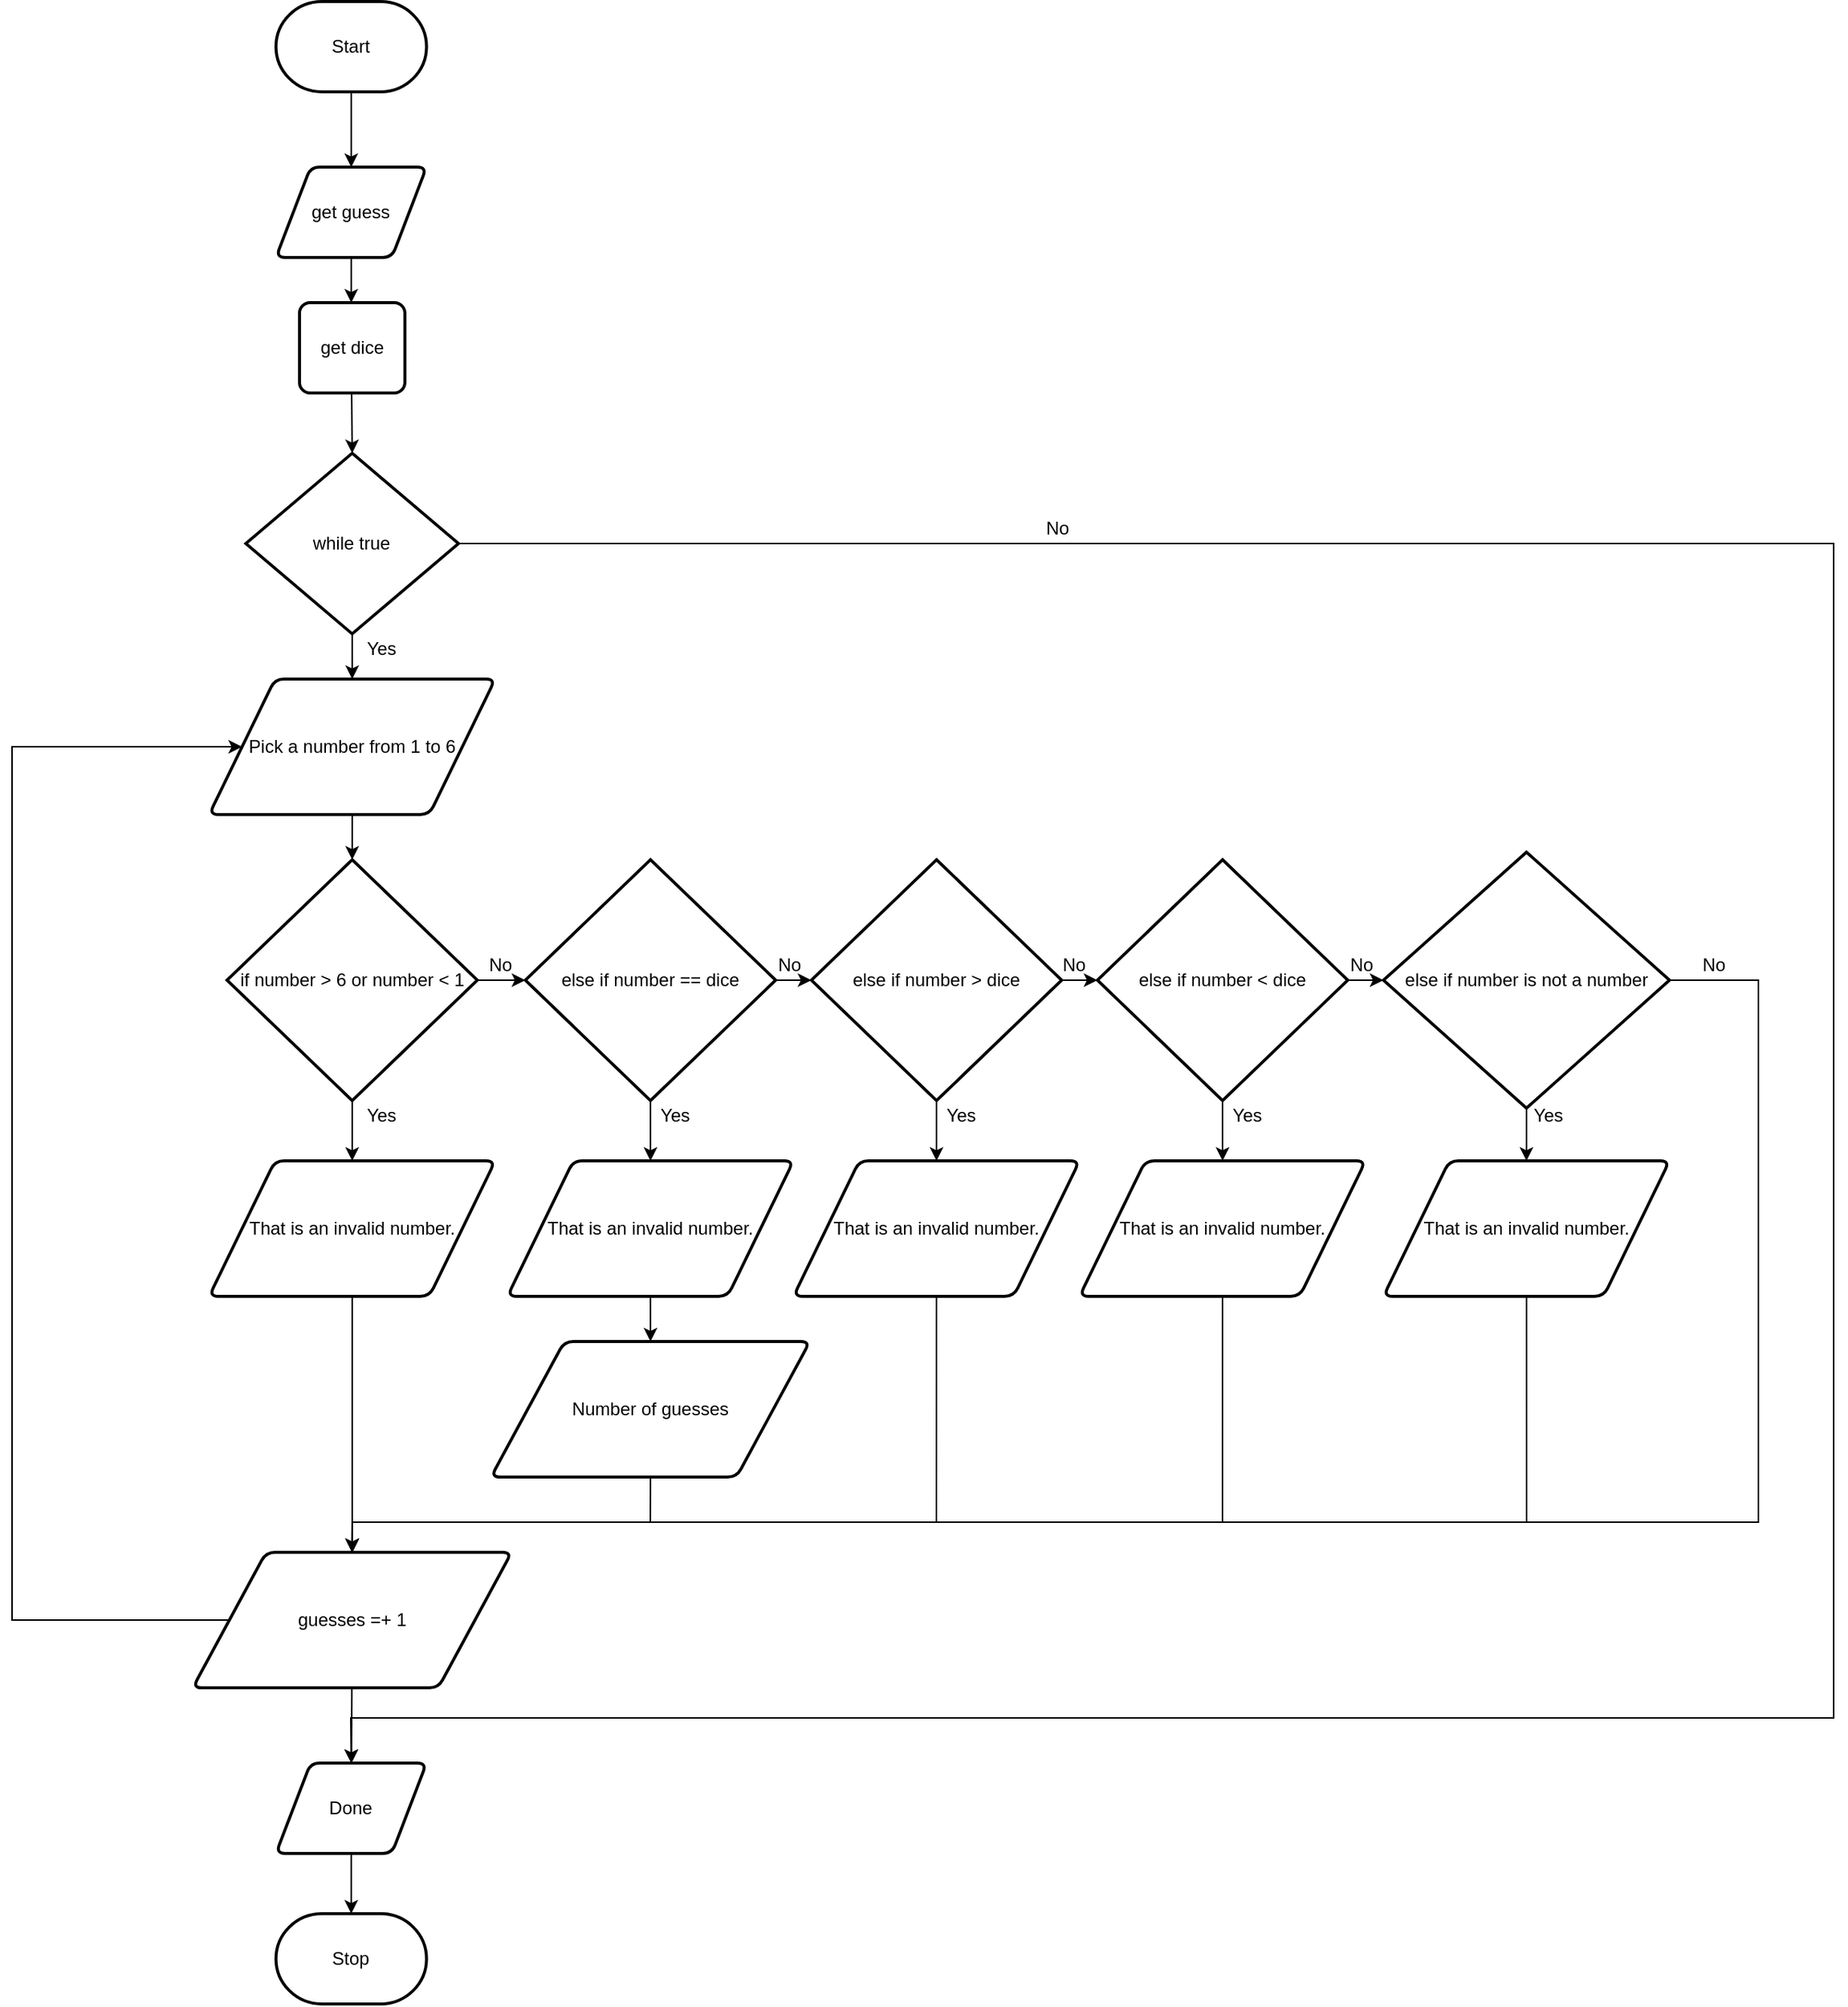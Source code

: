 <mxfile>
    <diagram id="XFeUj8sELu0SxBKYJ9N4" name="Page-1">
        <mxGraphModel dx="1082" dy="1849" grid="1" gridSize="10" guides="1" tooltips="1" connect="1" arrows="1" fold="1" page="1" pageScale="1" pageWidth="850" pageHeight="1100" math="0" shadow="0">
            <root>
                <mxCell id="0"/>
                <mxCell id="1" parent="0"/>
                <mxCell id="152" value="" style="edgeStyle=none;html=1;" parent="1" source="3" target="117" edge="1">
                    <mxGeometry relative="1" as="geometry"/>
                </mxCell>
                <mxCell id="3" value="Start" style="strokeWidth=2;html=1;shape=mxgraph.flowchart.terminator;whiteSpace=wrap;" parent="1" vertex="1">
                    <mxGeometry x="335.31" y="-30" width="100" height="60" as="geometry"/>
                </mxCell>
                <mxCell id="154" value="" style="edgeStyle=none;html=1;" parent="1" source="117" edge="1">
                    <mxGeometry relative="1" as="geometry">
                        <mxPoint x="385.31" y="170" as="targetPoint"/>
                    </mxGeometry>
                </mxCell>
                <mxCell id="117" value="get guess" style="shape=parallelogram;html=1;strokeWidth=2;perimeter=parallelogramPerimeter;whiteSpace=wrap;rounded=1;arcSize=12;size=0.23;" parent="1" vertex="1">
                    <mxGeometry x="335.31" y="80" width="100" height="60" as="geometry"/>
                </mxCell>
                <mxCell id="118" style="edgeStyle=none;html=1;entryX=0.5;entryY=0;entryDx=0;entryDy=0;entryPerimeter=0;" parent="1" target="124" edge="1">
                    <mxGeometry relative="1" as="geometry">
                        <mxPoint x="385.578" y="230" as="sourcePoint"/>
                    </mxGeometry>
                </mxCell>
                <mxCell id="120" value="" style="edgeStyle=none;rounded=0;html=1;fontFamily=Helvetica;fontSize=12;fontColor=#F0F0F0;startArrow=none;" parent="1" edge="1">
                    <mxGeometry relative="1" as="geometry">
                        <mxPoint x="901.57" y="541.5" as="sourcePoint"/>
                        <mxPoint x="901.57" y="541.5" as="targetPoint"/>
                    </mxGeometry>
                </mxCell>
                <mxCell id="121" value="Yes" style="text;html=1;resizable=0;autosize=1;align=center;verticalAlign=middle;points=[];fillColor=none;strokeColor=none;rounded=0;" parent="1" vertex="1">
                    <mxGeometry x="385" y="390" width="40" height="20" as="geometry"/>
                </mxCell>
                <mxCell id="122" value="" style="edgeStyle=none;rounded=0;html=1;fontFamily=Helvetica;fontSize=12;fontColor=#F0F0F0;endArrow=none;" parent="1" edge="1">
                    <mxGeometry relative="1" as="geometry">
                        <mxPoint x="871.57" y="541.5" as="sourcePoint"/>
                        <mxPoint x="871.57" y="541.5" as="targetPoint"/>
                    </mxGeometry>
                </mxCell>
                <mxCell id="123" value="" style="edgeStyle=none;html=1;" parent="1" source="124" target="128" edge="1">
                    <mxGeometry relative="1" as="geometry"/>
                </mxCell>
                <mxCell id="164" style="edgeStyle=none;rounded=0;html=1;entryX=0.5;entryY=0;entryDx=0;entryDy=0;" parent="1" source="124" target="160" edge="1">
                    <mxGeometry relative="1" as="geometry">
                        <Array as="points">
                            <mxPoint x="1370" y="330"/>
                            <mxPoint x="1370" y="1110"/>
                            <mxPoint x="385" y="1110"/>
                        </Array>
                    </mxGeometry>
                </mxCell>
                <mxCell id="124" value="&lt;span id=&quot;docs-internal-guid-6195adaa-7fff-0db7-8f2a-d677f404ffa1&quot;&gt;&lt;span style=&quot;background-color: transparent ; vertical-align: baseline&quot;&gt;while true&lt;/span&gt;&lt;/span&gt;" style="strokeWidth=2;html=1;shape=mxgraph.flowchart.decision;whiteSpace=wrap;" parent="1" vertex="1">
                    <mxGeometry x="315.31" y="270" width="141.25" height="120" as="geometry"/>
                </mxCell>
                <mxCell id="125" value="" style="edgeStyle=none;rounded=0;html=1;endArrow=none;" parent="1" edge="1">
                    <mxGeometry relative="1" as="geometry">
                        <mxPoint x="741.57" y="801.667" as="sourcePoint"/>
                        <mxPoint x="741.57" y="801.667" as="targetPoint"/>
                    </mxGeometry>
                </mxCell>
                <mxCell id="126" value="No" style="text;html=1;resizable=0;autosize=1;align=center;verticalAlign=middle;points=[];fillColor=none;strokeColor=none;rounded=0;" parent="1" vertex="1">
                    <mxGeometry x="839.07" y="310" width="30" height="20" as="geometry"/>
                </mxCell>
                <mxCell id="127" value="" style="edgeStyle=none;html=1;" parent="1" source="128" target="131" edge="1">
                    <mxGeometry relative="1" as="geometry"/>
                </mxCell>
                <mxCell id="128" value="Pick a number from 1 to 6" style="shape=parallelogram;html=1;strokeWidth=2;perimeter=parallelogramPerimeter;whiteSpace=wrap;rounded=1;arcSize=12;size=0.23;" parent="1" vertex="1">
                    <mxGeometry x="290.94" y="420" width="190" height="90" as="geometry"/>
                </mxCell>
                <mxCell id="130" value="" style="edgeStyle=none;html=1;" parent="1" source="131" target="136" edge="1">
                    <mxGeometry relative="1" as="geometry"/>
                </mxCell>
                <mxCell id="175" style="edgeStyle=none;html=1;entryX=0.5;entryY=0;entryDx=0;entryDy=0;" parent="1" source="131" target="133" edge="1">
                    <mxGeometry relative="1" as="geometry"/>
                </mxCell>
                <mxCell id="131" value="&lt;span id=&quot;docs-internal-guid-6195adaa-7fff-0db7-8f2a-d677f404ffa1&quot;&gt;&lt;span style=&quot;background-color: transparent ; vertical-align: baseline&quot;&gt;if number &amp;gt; 6 or number &amp;lt; 1&lt;/span&gt;&lt;/span&gt;" style="strokeWidth=2;html=1;shape=mxgraph.flowchart.decision;whiteSpace=wrap;" parent="1" vertex="1">
                    <mxGeometry x="302.81" y="540" width="166.26" height="160" as="geometry"/>
                </mxCell>
                <mxCell id="132" style="edgeStyle=none;html=1;entryX=0.5;entryY=0;entryDx=0;entryDy=0;" parent="1" source="133" target="151" edge="1">
                    <mxGeometry relative="1" as="geometry"/>
                </mxCell>
                <mxCell id="133" value="That is an invalid number." style="shape=parallelogram;html=1;strokeWidth=2;perimeter=parallelogramPerimeter;whiteSpace=wrap;rounded=1;arcSize=12;size=0.23;" parent="1" vertex="1">
                    <mxGeometry x="290.94" y="740" width="190" height="90" as="geometry"/>
                </mxCell>
                <mxCell id="134" value="" style="edgeStyle=none;html=1;" parent="1" source="136" target="139" edge="1">
                    <mxGeometry relative="1" as="geometry"/>
                </mxCell>
                <mxCell id="135" style="edgeStyle=none;html=1;" parent="1" source="136" edge="1">
                    <mxGeometry relative="1" as="geometry">
                        <mxPoint x="584.07" y="740" as="targetPoint"/>
                    </mxGeometry>
                </mxCell>
                <mxCell id="136" value="else if number == dice" style="strokeWidth=2;html=1;shape=mxgraph.flowchart.decision;whiteSpace=wrap;" parent="1" vertex="1">
                    <mxGeometry x="500.94" y="540" width="166.26" height="160" as="geometry"/>
                </mxCell>
                <mxCell id="137" value="" style="edgeStyle=none;html=1;" parent="1" source="139" target="142" edge="1">
                    <mxGeometry relative="1" as="geometry"/>
                </mxCell>
                <mxCell id="138" value="" style="edgeStyle=none;html=1;" parent="1" source="139" target="147" edge="1">
                    <mxGeometry relative="1" as="geometry"/>
                </mxCell>
                <mxCell id="139" value="&lt;span id=&quot;docs-internal-guid-6195adaa-7fff-0db7-8f2a-d677f404ffa1&quot;&gt;&lt;span style=&quot;background-color: transparent ; vertical-align: baseline&quot;&gt;else if number &amp;gt; dice&lt;/span&gt;&lt;/span&gt;" style="strokeWidth=2;html=1;shape=mxgraph.flowchart.decision;whiteSpace=wrap;" parent="1" vertex="1">
                    <mxGeometry x="690.94" y="540" width="166.26" height="160" as="geometry"/>
                </mxCell>
                <mxCell id="140" value="" style="edgeStyle=none;html=1;" parent="1" source="142" target="144" edge="1">
                    <mxGeometry relative="1" as="geometry"/>
                </mxCell>
                <mxCell id="141" value="" style="edgeStyle=none;html=1;" parent="1" source="142" target="148" edge="1">
                    <mxGeometry relative="1" as="geometry"/>
                </mxCell>
                <mxCell id="142" value="&lt;span id=&quot;docs-internal-guid-6195adaa-7fff-0db7-8f2a-d677f404ffa1&quot;&gt;&lt;span style=&quot;background-color: transparent ; vertical-align: baseline&quot;&gt;else if number &amp;lt; dice&lt;/span&gt;&lt;/span&gt;" style="strokeWidth=2;html=1;shape=mxgraph.flowchart.decision;whiteSpace=wrap;" parent="1" vertex="1">
                    <mxGeometry x="880.94" y="540" width="166.26" height="160" as="geometry"/>
                </mxCell>
                <mxCell id="143" value="" style="edgeStyle=none;html=1;" parent="1" source="144" target="149" edge="1">
                    <mxGeometry relative="1" as="geometry"/>
                </mxCell>
                <mxCell id="178" style="edgeStyle=none;html=1;entryX=0.5;entryY=0;entryDx=0;entryDy=0;rounded=0;" edge="1" parent="1" source="144" target="151">
                    <mxGeometry relative="1" as="geometry">
                        <Array as="points">
                            <mxPoint x="1320" y="620"/>
                            <mxPoint x="1320" y="980"/>
                            <mxPoint x="386" y="980"/>
                        </Array>
                    </mxGeometry>
                </mxCell>
                <mxCell id="144" value="else if number is not a number" style="strokeWidth=2;html=1;shape=mxgraph.flowchart.decision;whiteSpace=wrap;" parent="1" vertex="1">
                    <mxGeometry x="1070.94" y="535" width="190" height="170" as="geometry"/>
                </mxCell>
                <mxCell id="145" value="" style="edgeStyle=none;html=1;" parent="1" source="146" target="150" edge="1">
                    <mxGeometry relative="1" as="geometry"/>
                </mxCell>
                <mxCell id="146" value="That is an invalid number." style="shape=parallelogram;html=1;strokeWidth=2;perimeter=parallelogramPerimeter;whiteSpace=wrap;rounded=1;arcSize=12;size=0.23;" parent="1" vertex="1">
                    <mxGeometry x="489.07" y="740" width="190" height="90" as="geometry"/>
                </mxCell>
                <mxCell id="156" style="edgeStyle=none;rounded=0;html=1;entryX=0.5;entryY=0;entryDx=0;entryDy=0;" parent="1" source="147" target="151" edge="1">
                    <mxGeometry relative="1" as="geometry">
                        <Array as="points">
                            <mxPoint x="774" y="980"/>
                            <mxPoint x="386" y="980"/>
                        </Array>
                    </mxGeometry>
                </mxCell>
                <mxCell id="147" value="That is an invalid number." style="shape=parallelogram;html=1;strokeWidth=2;perimeter=parallelogramPerimeter;whiteSpace=wrap;rounded=1;arcSize=12;size=0.23;" parent="1" vertex="1">
                    <mxGeometry x="679.07" y="740" width="190" height="90" as="geometry"/>
                </mxCell>
                <mxCell id="157" style="edgeStyle=none;rounded=0;html=1;entryX=0.5;entryY=0;entryDx=0;entryDy=0;" parent="1" source="148" target="151" edge="1">
                    <mxGeometry relative="1" as="geometry">
                        <Array as="points">
                            <mxPoint x="964" y="980"/>
                            <mxPoint x="386" y="980"/>
                        </Array>
                    </mxGeometry>
                </mxCell>
                <mxCell id="148" value="That is an invalid number." style="shape=parallelogram;html=1;strokeWidth=2;perimeter=parallelogramPerimeter;whiteSpace=wrap;rounded=1;arcSize=12;size=0.23;" parent="1" vertex="1">
                    <mxGeometry x="869.07" y="740" width="190" height="90" as="geometry"/>
                </mxCell>
                <mxCell id="158" style="edgeStyle=none;rounded=0;html=1;entryX=0.5;entryY=0;entryDx=0;entryDy=0;" parent="1" source="149" target="151" edge="1">
                    <mxGeometry relative="1" as="geometry">
                        <Array as="points">
                            <mxPoint x="1166" y="980"/>
                            <mxPoint x="386" y="980"/>
                        </Array>
                    </mxGeometry>
                </mxCell>
                <mxCell id="149" value="That is an invalid number." style="shape=parallelogram;html=1;strokeWidth=2;perimeter=parallelogramPerimeter;whiteSpace=wrap;rounded=1;arcSize=12;size=0.23;" parent="1" vertex="1">
                    <mxGeometry x="1070.94" y="740" width="190" height="90" as="geometry"/>
                </mxCell>
                <mxCell id="155" style="edgeStyle=none;html=1;entryX=0.5;entryY=0;entryDx=0;entryDy=0;exitX=0.5;exitY=1;exitDx=0;exitDy=0;rounded=0;" parent="1" source="150" target="151" edge="1">
                    <mxGeometry relative="1" as="geometry">
                        <Array as="points">
                            <mxPoint x="584" y="980"/>
                            <mxPoint x="386" y="980"/>
                        </Array>
                    </mxGeometry>
                </mxCell>
                <mxCell id="150" value="Number of guesses" style="shape=parallelogram;html=1;strokeWidth=2;perimeter=parallelogramPerimeter;whiteSpace=wrap;rounded=1;arcSize=12;size=0.23;" parent="1" vertex="1">
                    <mxGeometry x="478.14" y="860" width="211.87" height="90" as="geometry"/>
                </mxCell>
                <mxCell id="159" style="edgeStyle=none;rounded=0;html=1;entryX=0;entryY=0.5;entryDx=0;entryDy=0;" parent="1" source="151" target="128" edge="1">
                    <mxGeometry relative="1" as="geometry">
                        <Array as="points">
                            <mxPoint x="160" y="1045"/>
                            <mxPoint x="160" y="465"/>
                        </Array>
                    </mxGeometry>
                </mxCell>
                <mxCell id="163" value="" style="edgeStyle=none;rounded=0;html=1;" parent="1" source="151" target="160" edge="1">
                    <mxGeometry relative="1" as="geometry"/>
                </mxCell>
                <mxCell id="151" value="guesses =+ 1" style="shape=parallelogram;html=1;strokeWidth=2;perimeter=parallelogramPerimeter;whiteSpace=wrap;rounded=1;arcSize=12;size=0.23;" parent="1" vertex="1">
                    <mxGeometry x="280" y="1000" width="211.87" height="90" as="geometry"/>
                </mxCell>
                <mxCell id="162" value="" style="edgeStyle=none;rounded=0;html=1;" parent="1" source="160" target="161" edge="1">
                    <mxGeometry relative="1" as="geometry"/>
                </mxCell>
                <mxCell id="160" value="Done" style="shape=parallelogram;html=1;strokeWidth=2;perimeter=parallelogramPerimeter;whiteSpace=wrap;rounded=1;arcSize=12;size=0.23;" parent="1" vertex="1">
                    <mxGeometry x="335.31" y="1140" width="100" height="60" as="geometry"/>
                </mxCell>
                <mxCell id="161" value="Stop" style="strokeWidth=2;html=1;shape=mxgraph.flowchart.terminator;whiteSpace=wrap;" parent="1" vertex="1">
                    <mxGeometry x="335.31" y="1240" width="100" height="60" as="geometry"/>
                </mxCell>
                <mxCell id="165" value="Yes" style="text;html=1;resizable=0;autosize=1;align=center;verticalAlign=middle;points=[];fillColor=none;strokeColor=none;rounded=0;" parent="1" vertex="1">
                    <mxGeometry x="385" y="700" width="40" height="20" as="geometry"/>
                </mxCell>
                <mxCell id="166" value="" style="edgeStyle=none;html=1;endArrow=none;" parent="1" source="131" target="165" edge="1">
                    <mxGeometry relative="1" as="geometry">
                        <mxPoint x="385.94" y="700" as="sourcePoint"/>
                        <mxPoint x="385.94" y="740" as="targetPoint"/>
                    </mxGeometry>
                </mxCell>
                <mxCell id="167" value="Yes" style="text;html=1;resizable=0;autosize=1;align=center;verticalAlign=middle;points=[];fillColor=none;strokeColor=none;rounded=0;" parent="1" vertex="1">
                    <mxGeometry x="580" y="700" width="40" height="20" as="geometry"/>
                </mxCell>
                <mxCell id="168" value="Yes" style="text;html=1;resizable=0;autosize=1;align=center;verticalAlign=middle;points=[];fillColor=none;strokeColor=none;rounded=0;" parent="1" vertex="1">
                    <mxGeometry x="770" y="700" width="40" height="20" as="geometry"/>
                </mxCell>
                <mxCell id="169" value="Yes" style="text;html=1;resizable=0;autosize=1;align=center;verticalAlign=middle;points=[];fillColor=none;strokeColor=none;rounded=0;" parent="1" vertex="1">
                    <mxGeometry x="960" y="700" width="40" height="20" as="geometry"/>
                </mxCell>
                <mxCell id="170" value="Yes" style="text;html=1;resizable=0;autosize=1;align=center;verticalAlign=middle;points=[];fillColor=none;strokeColor=none;rounded=0;" parent="1" vertex="1">
                    <mxGeometry x="1160" y="700" width="40" height="20" as="geometry"/>
                </mxCell>
                <mxCell id="171" value="No" style="text;html=1;resizable=0;autosize=1;align=center;verticalAlign=middle;points=[];fillColor=none;strokeColor=none;rounded=0;" parent="1" vertex="1">
                    <mxGeometry x="469.07" y="600" width="30" height="20" as="geometry"/>
                </mxCell>
                <mxCell id="172" value="No" style="text;html=1;resizable=0;autosize=1;align=center;verticalAlign=middle;points=[];fillColor=none;strokeColor=none;rounded=0;" parent="1" vertex="1">
                    <mxGeometry x="660.94" y="600" width="30" height="20" as="geometry"/>
                </mxCell>
                <mxCell id="173" value="No" style="text;html=1;resizable=0;autosize=1;align=center;verticalAlign=middle;points=[];fillColor=none;strokeColor=none;rounded=0;" parent="1" vertex="1">
                    <mxGeometry x="850" y="600" width="30" height="20" as="geometry"/>
                </mxCell>
                <mxCell id="174" value="No" style="text;html=1;resizable=0;autosize=1;align=center;verticalAlign=middle;points=[];fillColor=none;strokeColor=none;rounded=0;" parent="1" vertex="1">
                    <mxGeometry x="1040.94" y="600" width="30" height="20" as="geometry"/>
                </mxCell>
                <mxCell id="177" value="get dice" style="rounded=1;whiteSpace=wrap;html=1;absoluteArcSize=1;arcSize=14;strokeWidth=2;" vertex="1" parent="1">
                    <mxGeometry x="350.94" y="170" width="70" height="60" as="geometry"/>
                </mxCell>
                <mxCell id="179" value="No" style="text;html=1;resizable=0;autosize=1;align=center;verticalAlign=middle;points=[];fillColor=none;strokeColor=none;rounded=0;" vertex="1" parent="1">
                    <mxGeometry x="1275" y="600" width="30" height="20" as="geometry"/>
                </mxCell>
            </root>
        </mxGraphModel>
    </diagram>
</mxfile>